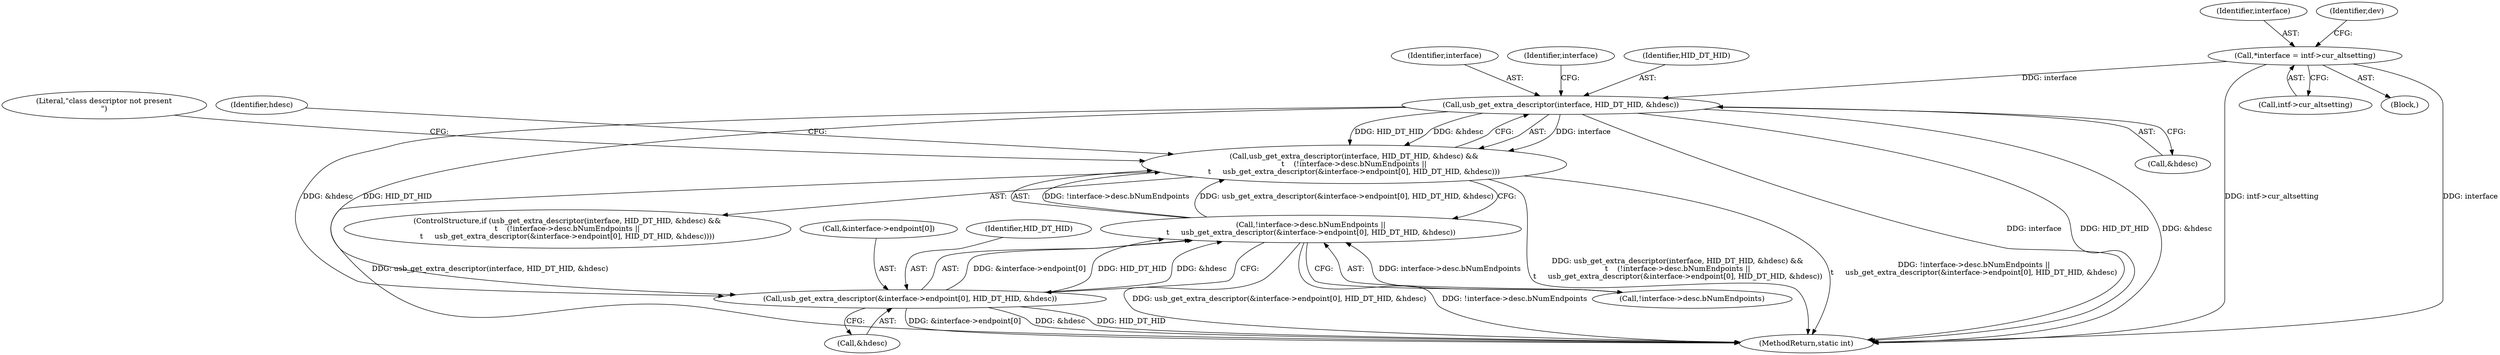 digraph "0_linux_f043bfc98c193c284e2cd768fefabe18ac2fed9b@pointer" {
"1000114" [label="(Call,*interface = intf->cur_altsetting)"];
"1000189" [label="(Call,usb_get_extra_descriptor(interface, HID_DT_HID, &hdesc))"];
"1000188" [label="(Call,usb_get_extra_descriptor(interface, HID_DT_HID, &hdesc) &&\n\t    (!interface->desc.bNumEndpoints ||\n\t     usb_get_extra_descriptor(&interface->endpoint[0], HID_DT_HID, &hdesc)))"];
"1000201" [label="(Call,usb_get_extra_descriptor(&interface->endpoint[0], HID_DT_HID, &hdesc))"];
"1000194" [label="(Call,!interface->desc.bNumEndpoints ||\n\t     usb_get_extra_descriptor(&interface->endpoint[0], HID_DT_HID, &hdesc))"];
"1000201" [label="(Call,usb_get_extra_descriptor(&interface->endpoint[0], HID_DT_HID, &hdesc))"];
"1000220" [label="(Identifier,hdesc)"];
"1000189" [label="(Call,usb_get_extra_descriptor(interface, HID_DT_HID, &hdesc))"];
"1000195" [label="(Call,!interface->desc.bNumEndpoints)"];
"1000190" [label="(Identifier,interface)"];
"1000369" [label="(MethodReturn,static int)"];
"1000208" [label="(Identifier,HID_DT_HID)"];
"1000192" [label="(Call,&hdesc)"];
"1000202" [label="(Call,&interface->endpoint[0])"];
"1000209" [label="(Call,&hdesc)"];
"1000187" [label="(ControlStructure,if (usb_get_extra_descriptor(interface, HID_DT_HID, &hdesc) &&\n\t    (!interface->desc.bNumEndpoints ||\n\t     usb_get_extra_descriptor(&interface->endpoint[0], HID_DT_HID, &hdesc))))"];
"1000213" [label="(Literal,\"class descriptor not present\n\")"];
"1000116" [label="(Call,intf->cur_altsetting)"];
"1000115" [label="(Identifier,interface)"];
"1000198" [label="(Identifier,interface)"];
"1000121" [label="(Identifier,dev)"];
"1000114" [label="(Call,*interface = intf->cur_altsetting)"];
"1000194" [label="(Call,!interface->desc.bNumEndpoints ||\n\t     usb_get_extra_descriptor(&interface->endpoint[0], HID_DT_HID, &hdesc))"];
"1000191" [label="(Identifier,HID_DT_HID)"];
"1000103" [label="(Block,)"];
"1000188" [label="(Call,usb_get_extra_descriptor(interface, HID_DT_HID, &hdesc) &&\n\t    (!interface->desc.bNumEndpoints ||\n\t     usb_get_extra_descriptor(&interface->endpoint[0], HID_DT_HID, &hdesc)))"];
"1000114" -> "1000103"  [label="AST: "];
"1000114" -> "1000116"  [label="CFG: "];
"1000115" -> "1000114"  [label="AST: "];
"1000116" -> "1000114"  [label="AST: "];
"1000121" -> "1000114"  [label="CFG: "];
"1000114" -> "1000369"  [label="DDG: interface"];
"1000114" -> "1000369"  [label="DDG: intf->cur_altsetting"];
"1000114" -> "1000189"  [label="DDG: interface"];
"1000189" -> "1000188"  [label="AST: "];
"1000189" -> "1000192"  [label="CFG: "];
"1000190" -> "1000189"  [label="AST: "];
"1000191" -> "1000189"  [label="AST: "];
"1000192" -> "1000189"  [label="AST: "];
"1000198" -> "1000189"  [label="CFG: "];
"1000188" -> "1000189"  [label="CFG: "];
"1000189" -> "1000369"  [label="DDG: interface"];
"1000189" -> "1000369"  [label="DDG: HID_DT_HID"];
"1000189" -> "1000369"  [label="DDG: &hdesc"];
"1000189" -> "1000188"  [label="DDG: interface"];
"1000189" -> "1000188"  [label="DDG: HID_DT_HID"];
"1000189" -> "1000188"  [label="DDG: &hdesc"];
"1000189" -> "1000201"  [label="DDG: HID_DT_HID"];
"1000189" -> "1000201"  [label="DDG: &hdesc"];
"1000188" -> "1000187"  [label="AST: "];
"1000188" -> "1000194"  [label="CFG: "];
"1000194" -> "1000188"  [label="AST: "];
"1000213" -> "1000188"  [label="CFG: "];
"1000220" -> "1000188"  [label="CFG: "];
"1000188" -> "1000369"  [label="DDG: usb_get_extra_descriptor(interface, HID_DT_HID, &hdesc) &&\n\t    (!interface->desc.bNumEndpoints ||\n\t     usb_get_extra_descriptor(&interface->endpoint[0], HID_DT_HID, &hdesc))"];
"1000188" -> "1000369"  [label="DDG: !interface->desc.bNumEndpoints ||\n\t     usb_get_extra_descriptor(&interface->endpoint[0], HID_DT_HID, &hdesc)"];
"1000188" -> "1000369"  [label="DDG: usb_get_extra_descriptor(interface, HID_DT_HID, &hdesc)"];
"1000194" -> "1000188"  [label="DDG: !interface->desc.bNumEndpoints"];
"1000194" -> "1000188"  [label="DDG: usb_get_extra_descriptor(&interface->endpoint[0], HID_DT_HID, &hdesc)"];
"1000201" -> "1000194"  [label="AST: "];
"1000201" -> "1000209"  [label="CFG: "];
"1000202" -> "1000201"  [label="AST: "];
"1000208" -> "1000201"  [label="AST: "];
"1000209" -> "1000201"  [label="AST: "];
"1000194" -> "1000201"  [label="CFG: "];
"1000201" -> "1000369"  [label="DDG: &hdesc"];
"1000201" -> "1000369"  [label="DDG: HID_DT_HID"];
"1000201" -> "1000369"  [label="DDG: &interface->endpoint[0]"];
"1000201" -> "1000194"  [label="DDG: &interface->endpoint[0]"];
"1000201" -> "1000194"  [label="DDG: HID_DT_HID"];
"1000201" -> "1000194"  [label="DDG: &hdesc"];
"1000194" -> "1000195"  [label="CFG: "];
"1000195" -> "1000194"  [label="AST: "];
"1000194" -> "1000369"  [label="DDG: usb_get_extra_descriptor(&interface->endpoint[0], HID_DT_HID, &hdesc)"];
"1000194" -> "1000369"  [label="DDG: !interface->desc.bNumEndpoints"];
"1000195" -> "1000194"  [label="DDG: interface->desc.bNumEndpoints"];
}
